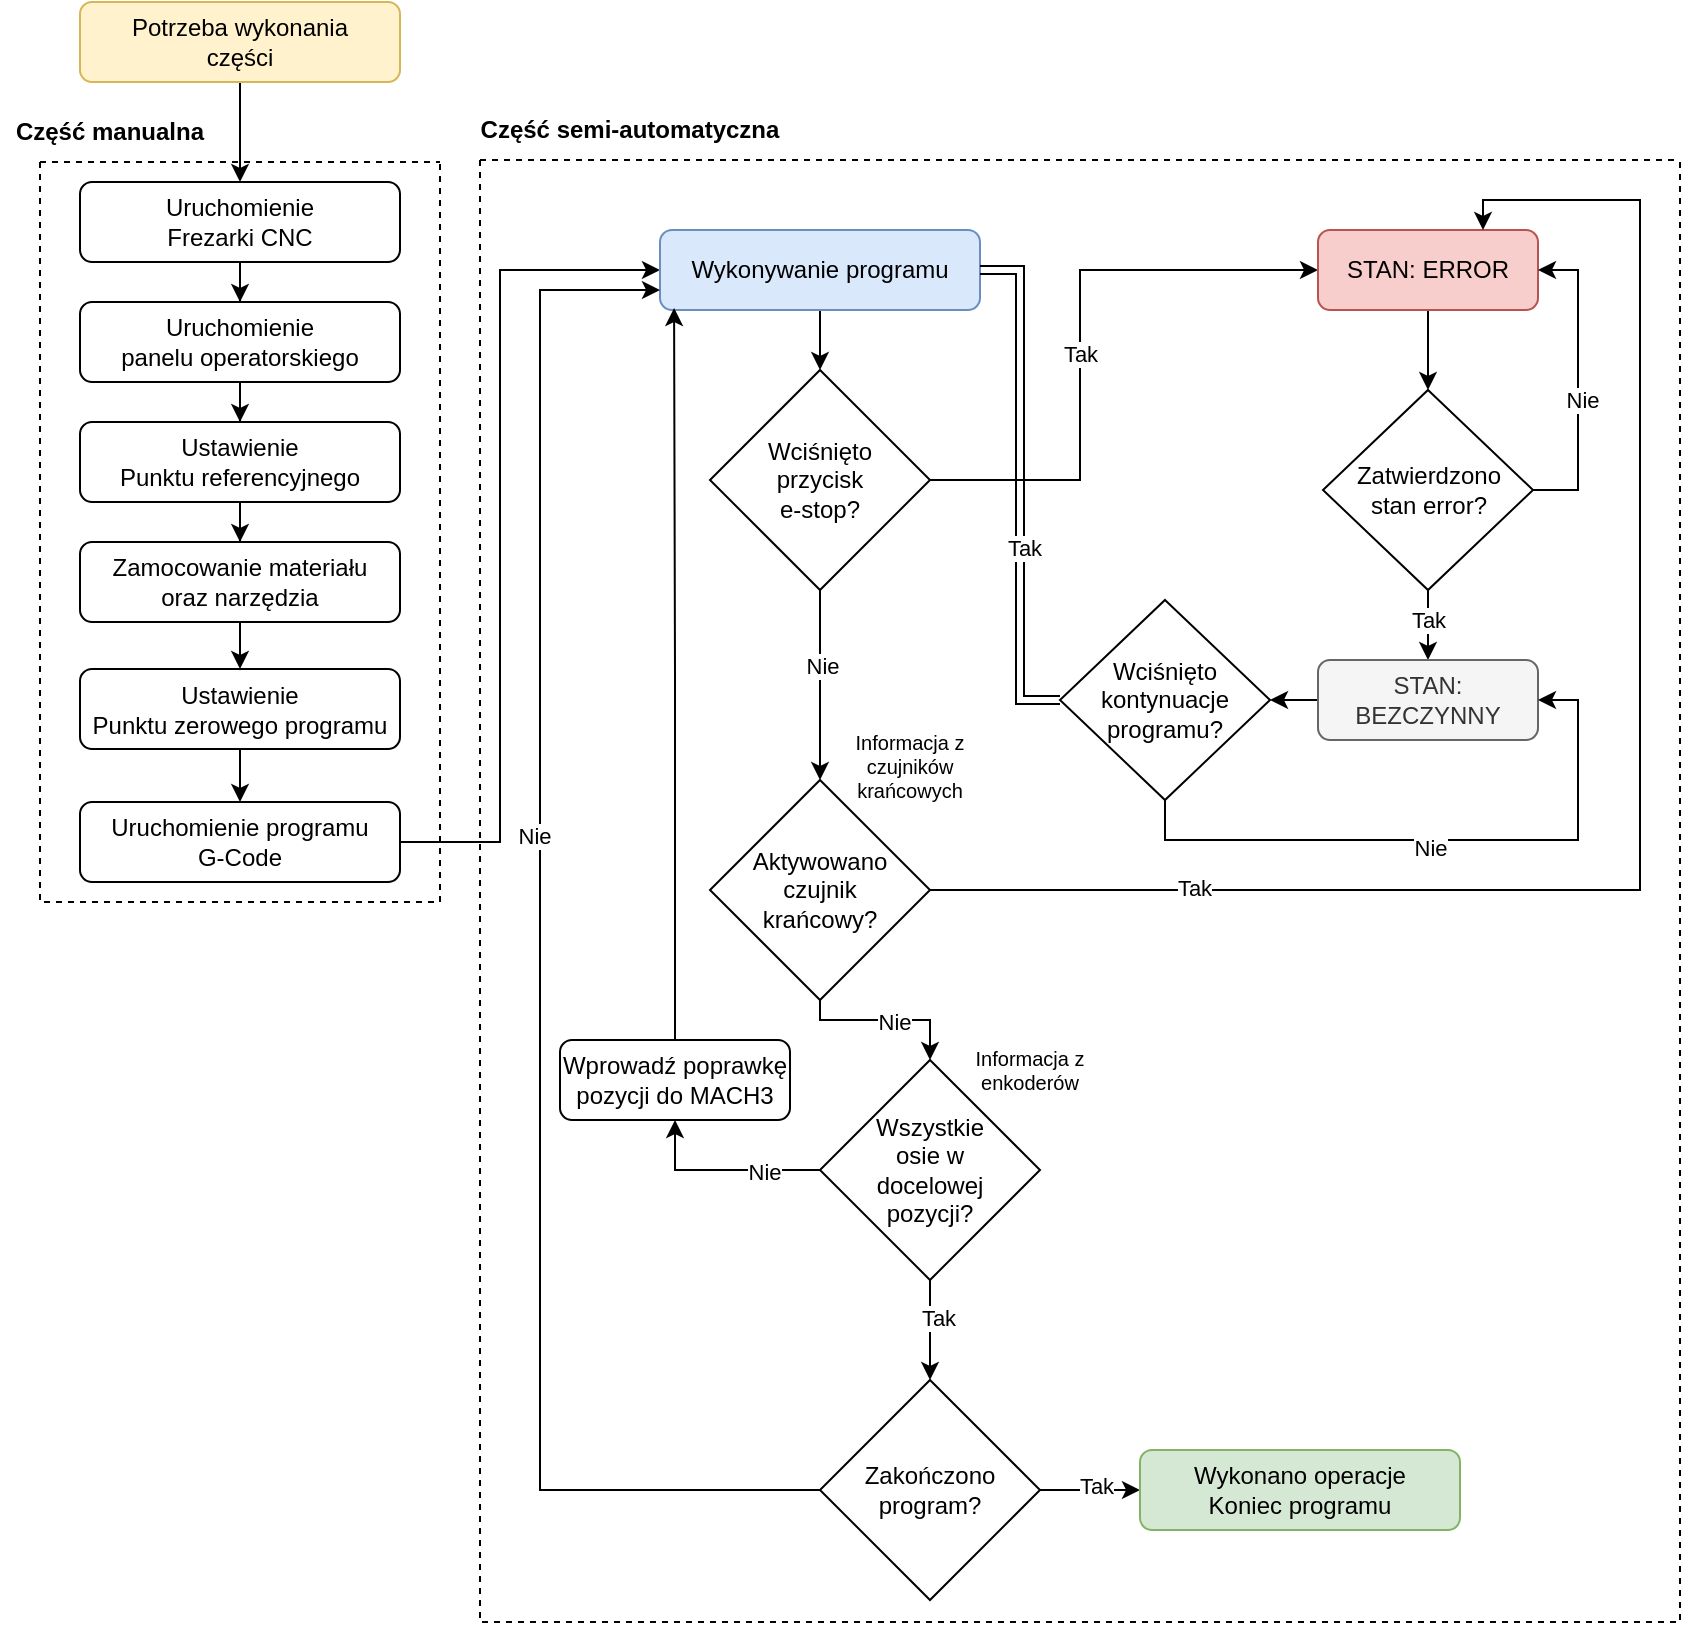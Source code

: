 <mxfile version="22.1.16" type="github">
  <diagram name="Page-1" id="BqdQx1o_bX2ahiNOFCQI">
    <mxGraphModel dx="1434" dy="773" grid="1" gridSize="10" guides="1" tooltips="1" connect="1" arrows="1" fold="1" page="1" pageScale="1" pageWidth="827" pageHeight="1169" math="0" shadow="0">
      <root>
        <mxCell id="0" />
        <mxCell id="1" parent="0" />
        <mxCell id="0eI5bFYJlTgy1VbfgP2N-10" value="" style="edgeStyle=orthogonalEdgeStyle;rounded=0;orthogonalLoop=1;jettySize=auto;html=1;" edge="1" parent="1" source="0eI5bFYJlTgy1VbfgP2N-1" target="0eI5bFYJlTgy1VbfgP2N-2">
          <mxGeometry relative="1" as="geometry" />
        </mxCell>
        <mxCell id="0eI5bFYJlTgy1VbfgP2N-1" value="Uruchomienie&lt;br&gt;Frezarki CNC" style="rounded=1;whiteSpace=wrap;html=1;" vertex="1" parent="1">
          <mxGeometry x="270" y="130" width="160" height="40" as="geometry" />
        </mxCell>
        <mxCell id="0eI5bFYJlTgy1VbfgP2N-11" value="" style="edgeStyle=orthogonalEdgeStyle;rounded=0;orthogonalLoop=1;jettySize=auto;html=1;" edge="1" parent="1" source="0eI5bFYJlTgy1VbfgP2N-2" target="0eI5bFYJlTgy1VbfgP2N-9">
          <mxGeometry relative="1" as="geometry" />
        </mxCell>
        <mxCell id="0eI5bFYJlTgy1VbfgP2N-2" value="Uruchomienie &lt;br&gt;panelu operatorskiego" style="rounded=1;whiteSpace=wrap;html=1;" vertex="1" parent="1">
          <mxGeometry x="270" y="190" width="160" height="40" as="geometry" />
        </mxCell>
        <mxCell id="0eI5bFYJlTgy1VbfgP2N-13" value="" style="edgeStyle=orthogonalEdgeStyle;rounded=0;orthogonalLoop=1;jettySize=auto;html=1;" edge="1" parent="1" source="0eI5bFYJlTgy1VbfgP2N-9" target="0eI5bFYJlTgy1VbfgP2N-12">
          <mxGeometry relative="1" as="geometry" />
        </mxCell>
        <mxCell id="0eI5bFYJlTgy1VbfgP2N-9" value="Ustawienie&lt;br&gt;Punktu referencyjnego" style="rounded=1;whiteSpace=wrap;html=1;" vertex="1" parent="1">
          <mxGeometry x="270" y="250" width="160" height="40" as="geometry" />
        </mxCell>
        <mxCell id="0eI5bFYJlTgy1VbfgP2N-15" value="" style="edgeStyle=orthogonalEdgeStyle;rounded=0;orthogonalLoop=1;jettySize=auto;html=1;" edge="1" parent="1" source="0eI5bFYJlTgy1VbfgP2N-12" target="0eI5bFYJlTgy1VbfgP2N-14">
          <mxGeometry relative="1" as="geometry" />
        </mxCell>
        <mxCell id="0eI5bFYJlTgy1VbfgP2N-12" value="Zamocowanie materiału&lt;br&gt;oraz narzędzia" style="rounded=1;whiteSpace=wrap;html=1;" vertex="1" parent="1">
          <mxGeometry x="270" y="310" width="160" height="40" as="geometry" />
        </mxCell>
        <mxCell id="0eI5bFYJlTgy1VbfgP2N-23" value="" style="edgeStyle=orthogonalEdgeStyle;rounded=0;orthogonalLoop=1;jettySize=auto;html=1;" edge="1" parent="1" source="0eI5bFYJlTgy1VbfgP2N-14" target="0eI5bFYJlTgy1VbfgP2N-20">
          <mxGeometry relative="1" as="geometry" />
        </mxCell>
        <mxCell id="0eI5bFYJlTgy1VbfgP2N-14" value="Ustawienie&lt;br&gt;Punktu zerowego programu" style="rounded=1;whiteSpace=wrap;html=1;" vertex="1" parent="1">
          <mxGeometry x="270" y="373.5" width="160" height="40" as="geometry" />
        </mxCell>
        <mxCell id="0eI5bFYJlTgy1VbfgP2N-18" style="edgeStyle=orthogonalEdgeStyle;rounded=0;orthogonalLoop=1;jettySize=auto;html=1;entryX=0.5;entryY=0;entryDx=0;entryDy=0;" edge="1" parent="1" source="0eI5bFYJlTgy1VbfgP2N-16" target="0eI5bFYJlTgy1VbfgP2N-1">
          <mxGeometry relative="1" as="geometry" />
        </mxCell>
        <mxCell id="0eI5bFYJlTgy1VbfgP2N-16" value="Potrzeba wykonania&lt;br&gt;części" style="rounded=1;whiteSpace=wrap;html=1;fillColor=#fff2cc;strokeColor=#d6b656;" vertex="1" parent="1">
          <mxGeometry x="270" y="40" width="160" height="40" as="geometry" />
        </mxCell>
        <mxCell id="0eI5bFYJlTgy1VbfgP2N-25" style="edgeStyle=orthogonalEdgeStyle;rounded=0;orthogonalLoop=1;jettySize=auto;html=1;entryX=0;entryY=0.5;entryDx=0;entryDy=0;" edge="1" parent="1" source="0eI5bFYJlTgy1VbfgP2N-20" target="0eI5bFYJlTgy1VbfgP2N-24">
          <mxGeometry relative="1" as="geometry">
            <Array as="points">
              <mxPoint x="480" y="460" />
              <mxPoint x="480" y="174" />
            </Array>
          </mxGeometry>
        </mxCell>
        <mxCell id="0eI5bFYJlTgy1VbfgP2N-20" value="Uruchomienie programu&lt;br&gt;G-Code" style="rounded=1;whiteSpace=wrap;html=1;" vertex="1" parent="1">
          <mxGeometry x="270" y="440" width="160" height="40" as="geometry" />
        </mxCell>
        <mxCell id="0eI5bFYJlTgy1VbfgP2N-30" value="" style="edgeStyle=orthogonalEdgeStyle;rounded=0;orthogonalLoop=1;jettySize=auto;html=1;" edge="1" parent="1" source="0eI5bFYJlTgy1VbfgP2N-22" target="0eI5bFYJlTgy1VbfgP2N-29">
          <mxGeometry relative="1" as="geometry">
            <Array as="points">
              <mxPoint x="770" y="279" />
              <mxPoint x="770" y="174" />
            </Array>
          </mxGeometry>
        </mxCell>
        <mxCell id="0eI5bFYJlTgy1VbfgP2N-39" value="Tak" style="edgeLabel;html=1;align=center;verticalAlign=middle;resizable=0;points=[];" vertex="1" connectable="0" parent="0eI5bFYJlTgy1VbfgP2N-30">
          <mxGeometry x="-0.077" relative="1" as="geometry">
            <mxPoint as="offset" />
          </mxGeometry>
        </mxCell>
        <mxCell id="0eI5bFYJlTgy1VbfgP2N-61" value="" style="edgeStyle=orthogonalEdgeStyle;rounded=0;orthogonalLoop=1;jettySize=auto;html=1;" edge="1" parent="1" source="0eI5bFYJlTgy1VbfgP2N-22" target="0eI5bFYJlTgy1VbfgP2N-45">
          <mxGeometry relative="1" as="geometry" />
        </mxCell>
        <mxCell id="0eI5bFYJlTgy1VbfgP2N-72" value="Nie" style="edgeLabel;html=1;align=center;verticalAlign=middle;resizable=0;points=[];" vertex="1" connectable="0" parent="0eI5bFYJlTgy1VbfgP2N-61">
          <mxGeometry x="-0.2" y="1" relative="1" as="geometry">
            <mxPoint as="offset" />
          </mxGeometry>
        </mxCell>
        <mxCell id="0eI5bFYJlTgy1VbfgP2N-22" value="Wciśnięto&lt;br&gt;przycisk &lt;br&gt;e-stop?" style="rhombus;whiteSpace=wrap;html=1;" vertex="1" parent="1">
          <mxGeometry x="585" y="224" width="110" height="110" as="geometry" />
        </mxCell>
        <mxCell id="0eI5bFYJlTgy1VbfgP2N-26" value="" style="edgeStyle=orthogonalEdgeStyle;rounded=0;orthogonalLoop=1;jettySize=auto;html=1;" edge="1" parent="1" source="0eI5bFYJlTgy1VbfgP2N-24" target="0eI5bFYJlTgy1VbfgP2N-22">
          <mxGeometry relative="1" as="geometry" />
        </mxCell>
        <mxCell id="0eI5bFYJlTgy1VbfgP2N-24" value="Wykonywanie programu" style="rounded=1;whiteSpace=wrap;html=1;fillColor=#dae8fc;strokeColor=#6c8ebf;" vertex="1" parent="1">
          <mxGeometry x="560" y="154" width="160" height="40" as="geometry" />
        </mxCell>
        <mxCell id="0eI5bFYJlTgy1VbfgP2N-38" value="" style="edgeStyle=orthogonalEdgeStyle;rounded=0;orthogonalLoop=1;jettySize=auto;html=1;" edge="1" parent="1" source="0eI5bFYJlTgy1VbfgP2N-29" target="0eI5bFYJlTgy1VbfgP2N-37">
          <mxGeometry relative="1" as="geometry" />
        </mxCell>
        <mxCell id="0eI5bFYJlTgy1VbfgP2N-29" value="STAN: ERROR" style="rounded=1;whiteSpace=wrap;html=1;fillColor=#f8cecc;strokeColor=#b85450;" vertex="1" parent="1">
          <mxGeometry x="889" y="154" width="110" height="40" as="geometry" />
        </mxCell>
        <mxCell id="0eI5bFYJlTgy1VbfgP2N-31" value="" style="swimlane;startSize=0;dashed=1;" vertex="1" parent="1">
          <mxGeometry x="250" y="120" width="200" height="370" as="geometry" />
        </mxCell>
        <mxCell id="0eI5bFYJlTgy1VbfgP2N-32" value="Część manualna" style="text;html=1;strokeColor=none;fillColor=none;align=center;verticalAlign=middle;whiteSpace=wrap;rounded=0;fontStyle=1" vertex="1" parent="1">
          <mxGeometry x="230" y="90" width="110" height="30" as="geometry" />
        </mxCell>
        <mxCell id="0eI5bFYJlTgy1VbfgP2N-41" style="edgeStyle=orthogonalEdgeStyle;rounded=0;orthogonalLoop=1;jettySize=auto;html=1;entryX=1;entryY=0.5;entryDx=0;entryDy=0;" edge="1" parent="1" source="0eI5bFYJlTgy1VbfgP2N-37" target="0eI5bFYJlTgy1VbfgP2N-29">
          <mxGeometry relative="1" as="geometry">
            <Array as="points">
              <mxPoint x="1019" y="284" />
              <mxPoint x="1019" y="174" />
            </Array>
          </mxGeometry>
        </mxCell>
        <mxCell id="0eI5bFYJlTgy1VbfgP2N-42" value="Nie" style="edgeLabel;html=1;align=center;verticalAlign=middle;resizable=0;points=[];" vertex="1" connectable="0" parent="0eI5bFYJlTgy1VbfgP2N-41">
          <mxGeometry x="-0.113" y="-2" relative="1" as="geometry">
            <mxPoint as="offset" />
          </mxGeometry>
        </mxCell>
        <mxCell id="0eI5bFYJlTgy1VbfgP2N-64" value="" style="edgeStyle=orthogonalEdgeStyle;rounded=0;orthogonalLoop=1;jettySize=auto;html=1;" edge="1" parent="1" source="0eI5bFYJlTgy1VbfgP2N-37" target="0eI5bFYJlTgy1VbfgP2N-63">
          <mxGeometry relative="1" as="geometry" />
        </mxCell>
        <mxCell id="0eI5bFYJlTgy1VbfgP2N-65" value="Tak" style="edgeLabel;html=1;align=center;verticalAlign=middle;resizable=0;points=[];" vertex="1" connectable="0" parent="0eI5bFYJlTgy1VbfgP2N-64">
          <mxGeometry x="0.455" y="2" relative="1" as="geometry">
            <mxPoint x="-2" y="-8" as="offset" />
          </mxGeometry>
        </mxCell>
        <mxCell id="0eI5bFYJlTgy1VbfgP2N-37" value="Zatwierdzono&lt;br&gt;stan error?" style="rhombus;whiteSpace=wrap;html=1;" vertex="1" parent="1">
          <mxGeometry x="891.5" y="234" width="105" height="100" as="geometry" />
        </mxCell>
        <mxCell id="0eI5bFYJlTgy1VbfgP2N-58" style="edgeStyle=orthogonalEdgeStyle;rounded=0;orthogonalLoop=1;jettySize=auto;html=1;entryX=0.75;entryY=0;entryDx=0;entryDy=0;exitX=1;exitY=0.5;exitDx=0;exitDy=0;" edge="1" parent="1" source="0eI5bFYJlTgy1VbfgP2N-45" target="0eI5bFYJlTgy1VbfgP2N-29">
          <mxGeometry relative="1" as="geometry">
            <mxPoint x="774" y="452.5" as="sourcePoint" />
            <Array as="points">
              <mxPoint x="1050" y="484" />
              <mxPoint x="1050" y="139" />
              <mxPoint x="972" y="139" />
            </Array>
          </mxGeometry>
        </mxCell>
        <mxCell id="0eI5bFYJlTgy1VbfgP2N-59" value="Tak" style="edgeLabel;html=1;align=center;verticalAlign=middle;resizable=0;points=[];" vertex="1" connectable="0" parent="0eI5bFYJlTgy1VbfgP2N-58">
          <mxGeometry x="-0.668" y="2" relative="1" as="geometry">
            <mxPoint y="1" as="offset" />
          </mxGeometry>
        </mxCell>
        <mxCell id="0eI5bFYJlTgy1VbfgP2N-74" value="" style="edgeStyle=orthogonalEdgeStyle;rounded=0;orthogonalLoop=1;jettySize=auto;html=1;" edge="1" parent="1" source="0eI5bFYJlTgy1VbfgP2N-45" target="0eI5bFYJlTgy1VbfgP2N-73">
          <mxGeometry relative="1" as="geometry">
            <Array as="points">
              <mxPoint x="640" y="549" />
              <mxPoint x="695" y="549" />
            </Array>
          </mxGeometry>
        </mxCell>
        <mxCell id="0eI5bFYJlTgy1VbfgP2N-85" value="Nie" style="edgeLabel;html=1;align=center;verticalAlign=middle;resizable=0;points=[];" vertex="1" connectable="0" parent="0eI5bFYJlTgy1VbfgP2N-74">
          <mxGeometry x="0.106" y="-1" relative="1" as="geometry">
            <mxPoint as="offset" />
          </mxGeometry>
        </mxCell>
        <mxCell id="0eI5bFYJlTgy1VbfgP2N-45" value="Aktywowano&lt;br&gt;czujnik&lt;br&gt;krańcowy?" style="rhombus;whiteSpace=wrap;html=1;" vertex="1" parent="1">
          <mxGeometry x="585" y="429" width="110" height="110" as="geometry" />
        </mxCell>
        <mxCell id="0eI5bFYJlTgy1VbfgP2N-52" style="edgeStyle=orthogonalEdgeStyle;rounded=0;orthogonalLoop=1;jettySize=auto;html=1;entryX=0;entryY=0.75;entryDx=0;entryDy=0;" edge="1" parent="1" source="0eI5bFYJlTgy1VbfgP2N-50" target="0eI5bFYJlTgy1VbfgP2N-24">
          <mxGeometry relative="1" as="geometry">
            <mxPoint x="560" y="402.5" as="targetPoint" />
            <Array as="points">
              <mxPoint x="500" y="784" />
              <mxPoint x="500" y="184" />
            </Array>
          </mxGeometry>
        </mxCell>
        <mxCell id="0eI5bFYJlTgy1VbfgP2N-53" value="Nie" style="edgeLabel;html=1;align=center;verticalAlign=middle;resizable=0;points=[];" vertex="1" connectable="0" parent="0eI5bFYJlTgy1VbfgP2N-52">
          <mxGeometry x="0.168" y="3" relative="1" as="geometry">
            <mxPoint as="offset" />
          </mxGeometry>
        </mxCell>
        <mxCell id="0eI5bFYJlTgy1VbfgP2N-55" value="" style="edgeStyle=orthogonalEdgeStyle;rounded=0;orthogonalLoop=1;jettySize=auto;html=1;" edge="1" parent="1" source="0eI5bFYJlTgy1VbfgP2N-50" target="0eI5bFYJlTgy1VbfgP2N-54">
          <mxGeometry relative="1" as="geometry" />
        </mxCell>
        <mxCell id="0eI5bFYJlTgy1VbfgP2N-57" value="Tak" style="edgeLabel;html=1;align=center;verticalAlign=middle;resizable=0;points=[];" vertex="1" connectable="0" parent="0eI5bFYJlTgy1VbfgP2N-55">
          <mxGeometry x="0.107" y="2" relative="1" as="geometry">
            <mxPoint as="offset" />
          </mxGeometry>
        </mxCell>
        <mxCell id="0eI5bFYJlTgy1VbfgP2N-50" value="Zakończono&lt;br&gt;program?" style="rhombus;whiteSpace=wrap;html=1;" vertex="1" parent="1">
          <mxGeometry x="640" y="729" width="110" height="110" as="geometry" />
        </mxCell>
        <mxCell id="0eI5bFYJlTgy1VbfgP2N-54" value="Wykonano operacje&lt;br&gt;Koniec programu" style="rounded=1;whiteSpace=wrap;html=1;fillColor=#d5e8d4;strokeColor=#82b366;" vertex="1" parent="1">
          <mxGeometry x="800" y="764" width="160" height="40" as="geometry" />
        </mxCell>
        <mxCell id="0eI5bFYJlTgy1VbfgP2N-67" value="" style="edgeStyle=orthogonalEdgeStyle;rounded=0;orthogonalLoop=1;jettySize=auto;html=1;" edge="1" parent="1" source="0eI5bFYJlTgy1VbfgP2N-63" target="0eI5bFYJlTgy1VbfgP2N-66">
          <mxGeometry relative="1" as="geometry" />
        </mxCell>
        <mxCell id="0eI5bFYJlTgy1VbfgP2N-63" value="STAN: BEZCZYNNY" style="rounded=1;whiteSpace=wrap;html=1;fillColor=#f5f5f5;strokeColor=#666666;fontColor=#333333;" vertex="1" parent="1">
          <mxGeometry x="889" y="369" width="110" height="40" as="geometry" />
        </mxCell>
        <mxCell id="0eI5bFYJlTgy1VbfgP2N-68" style="edgeStyle=orthogonalEdgeStyle;rounded=0;orthogonalLoop=1;jettySize=auto;html=1;entryX=1;entryY=0.5;entryDx=0;entryDy=0;" edge="1" parent="1" source="0eI5bFYJlTgy1VbfgP2N-66" target="0eI5bFYJlTgy1VbfgP2N-63">
          <mxGeometry relative="1" as="geometry">
            <Array as="points">
              <mxPoint x="813" y="459" />
              <mxPoint x="1019" y="459" />
              <mxPoint x="1019" y="389" />
            </Array>
          </mxGeometry>
        </mxCell>
        <mxCell id="0eI5bFYJlTgy1VbfgP2N-69" value="Nie" style="edgeLabel;html=1;align=center;verticalAlign=middle;resizable=0;points=[];" vertex="1" connectable="0" parent="0eI5bFYJlTgy1VbfgP2N-68">
          <mxGeometry x="-0.036" y="-4" relative="1" as="geometry">
            <mxPoint as="offset" />
          </mxGeometry>
        </mxCell>
        <mxCell id="0eI5bFYJlTgy1VbfgP2N-70" style="edgeStyle=elbowEdgeStyle;rounded=0;orthogonalLoop=1;jettySize=auto;html=1;entryX=1;entryY=0.5;entryDx=0;entryDy=0;shape=link;" edge="1" parent="1" source="0eI5bFYJlTgy1VbfgP2N-66" target="0eI5bFYJlTgy1VbfgP2N-24">
          <mxGeometry relative="1" as="geometry" />
        </mxCell>
        <mxCell id="0eI5bFYJlTgy1VbfgP2N-71" value="Tak" style="edgeLabel;html=1;align=center;verticalAlign=middle;resizable=0;points=[];" vertex="1" connectable="0" parent="0eI5bFYJlTgy1VbfgP2N-70">
          <mxGeometry x="-0.247" y="-2" relative="1" as="geometry">
            <mxPoint as="offset" />
          </mxGeometry>
        </mxCell>
        <mxCell id="0eI5bFYJlTgy1VbfgP2N-66" value="Wciśnięto&lt;br&gt;kontynuacje&lt;br&gt;programu?" style="rhombus;whiteSpace=wrap;html=1;" vertex="1" parent="1">
          <mxGeometry x="760" y="339" width="105" height="100" as="geometry" />
        </mxCell>
        <mxCell id="0eI5bFYJlTgy1VbfgP2N-75" value="" style="edgeStyle=orthogonalEdgeStyle;rounded=0;orthogonalLoop=1;jettySize=auto;html=1;" edge="1" parent="1" source="0eI5bFYJlTgy1VbfgP2N-73" target="0eI5bFYJlTgy1VbfgP2N-50">
          <mxGeometry relative="1" as="geometry" />
        </mxCell>
        <mxCell id="0eI5bFYJlTgy1VbfgP2N-82" value="Tak" style="edgeLabel;html=1;align=center;verticalAlign=middle;resizable=0;points=[];" vertex="1" connectable="0" parent="0eI5bFYJlTgy1VbfgP2N-75">
          <mxGeometry x="-0.24" y="4" relative="1" as="geometry">
            <mxPoint as="offset" />
          </mxGeometry>
        </mxCell>
        <mxCell id="0eI5bFYJlTgy1VbfgP2N-80" value="" style="edgeStyle=orthogonalEdgeStyle;rounded=0;orthogonalLoop=1;jettySize=auto;html=1;entryX=0.5;entryY=1;entryDx=0;entryDy=0;" edge="1" parent="1" source="0eI5bFYJlTgy1VbfgP2N-73" target="0eI5bFYJlTgy1VbfgP2N-79">
          <mxGeometry relative="1" as="geometry" />
        </mxCell>
        <mxCell id="0eI5bFYJlTgy1VbfgP2N-81" value="Nie" style="edgeLabel;html=1;align=center;verticalAlign=middle;resizable=0;points=[];" vertex="1" connectable="0" parent="0eI5bFYJlTgy1VbfgP2N-80">
          <mxGeometry x="-0.413" y="1" relative="1" as="geometry">
            <mxPoint as="offset" />
          </mxGeometry>
        </mxCell>
        <mxCell id="0eI5bFYJlTgy1VbfgP2N-73" value="Wszystkie&lt;br&gt;osie w &lt;br&gt;docelowej&lt;br&gt;pozycji?" style="rhombus;whiteSpace=wrap;html=1;" vertex="1" parent="1">
          <mxGeometry x="640" y="569" width="110" height="110" as="geometry" />
        </mxCell>
        <mxCell id="0eI5bFYJlTgy1VbfgP2N-76" value="Informacja z enkoderów" style="text;html=1;strokeColor=none;fillColor=none;align=center;verticalAlign=middle;whiteSpace=wrap;rounded=0;fontSize=10;" vertex="1" parent="1">
          <mxGeometry x="700" y="559" width="90" height="30" as="geometry" />
        </mxCell>
        <mxCell id="0eI5bFYJlTgy1VbfgP2N-77" value="Informacja z czujników krańcowych" style="text;html=1;strokeColor=none;fillColor=none;align=center;verticalAlign=middle;whiteSpace=wrap;rounded=0;fontSize=10;" vertex="1" parent="1">
          <mxGeometry x="640" y="407" width="90" height="30" as="geometry" />
        </mxCell>
        <mxCell id="0eI5bFYJlTgy1VbfgP2N-79" value="Wprowadź poprawkę&lt;br&gt;pozycji do MACH3" style="rounded=1;whiteSpace=wrap;html=1;" vertex="1" parent="1">
          <mxGeometry x="510" y="559" width="115" height="40" as="geometry" />
        </mxCell>
        <mxCell id="0eI5bFYJlTgy1VbfgP2N-84" style="edgeStyle=orthogonalEdgeStyle;rounded=0;orthogonalLoop=1;jettySize=auto;html=1;exitX=0.5;exitY=0;exitDx=0;exitDy=0;entryX=0.044;entryY=0.975;entryDx=0;entryDy=0;entryPerimeter=0;" edge="1" parent="1" source="0eI5bFYJlTgy1VbfgP2N-79" target="0eI5bFYJlTgy1VbfgP2N-24">
          <mxGeometry relative="1" as="geometry" />
        </mxCell>
        <mxCell id="0eI5bFYJlTgy1VbfgP2N-86" value="" style="swimlane;startSize=0;dashed=1;" vertex="1" parent="1">
          <mxGeometry x="470" y="119" width="600" height="731" as="geometry" />
        </mxCell>
        <mxCell id="0eI5bFYJlTgy1VbfgP2N-87" value="Część semi-automatyczna" style="text;html=1;strokeColor=none;fillColor=none;align=center;verticalAlign=middle;whiteSpace=wrap;rounded=0;fontStyle=1" vertex="1" parent="1">
          <mxGeometry x="460" y="89" width="170" height="30" as="geometry" />
        </mxCell>
      </root>
    </mxGraphModel>
  </diagram>
</mxfile>
